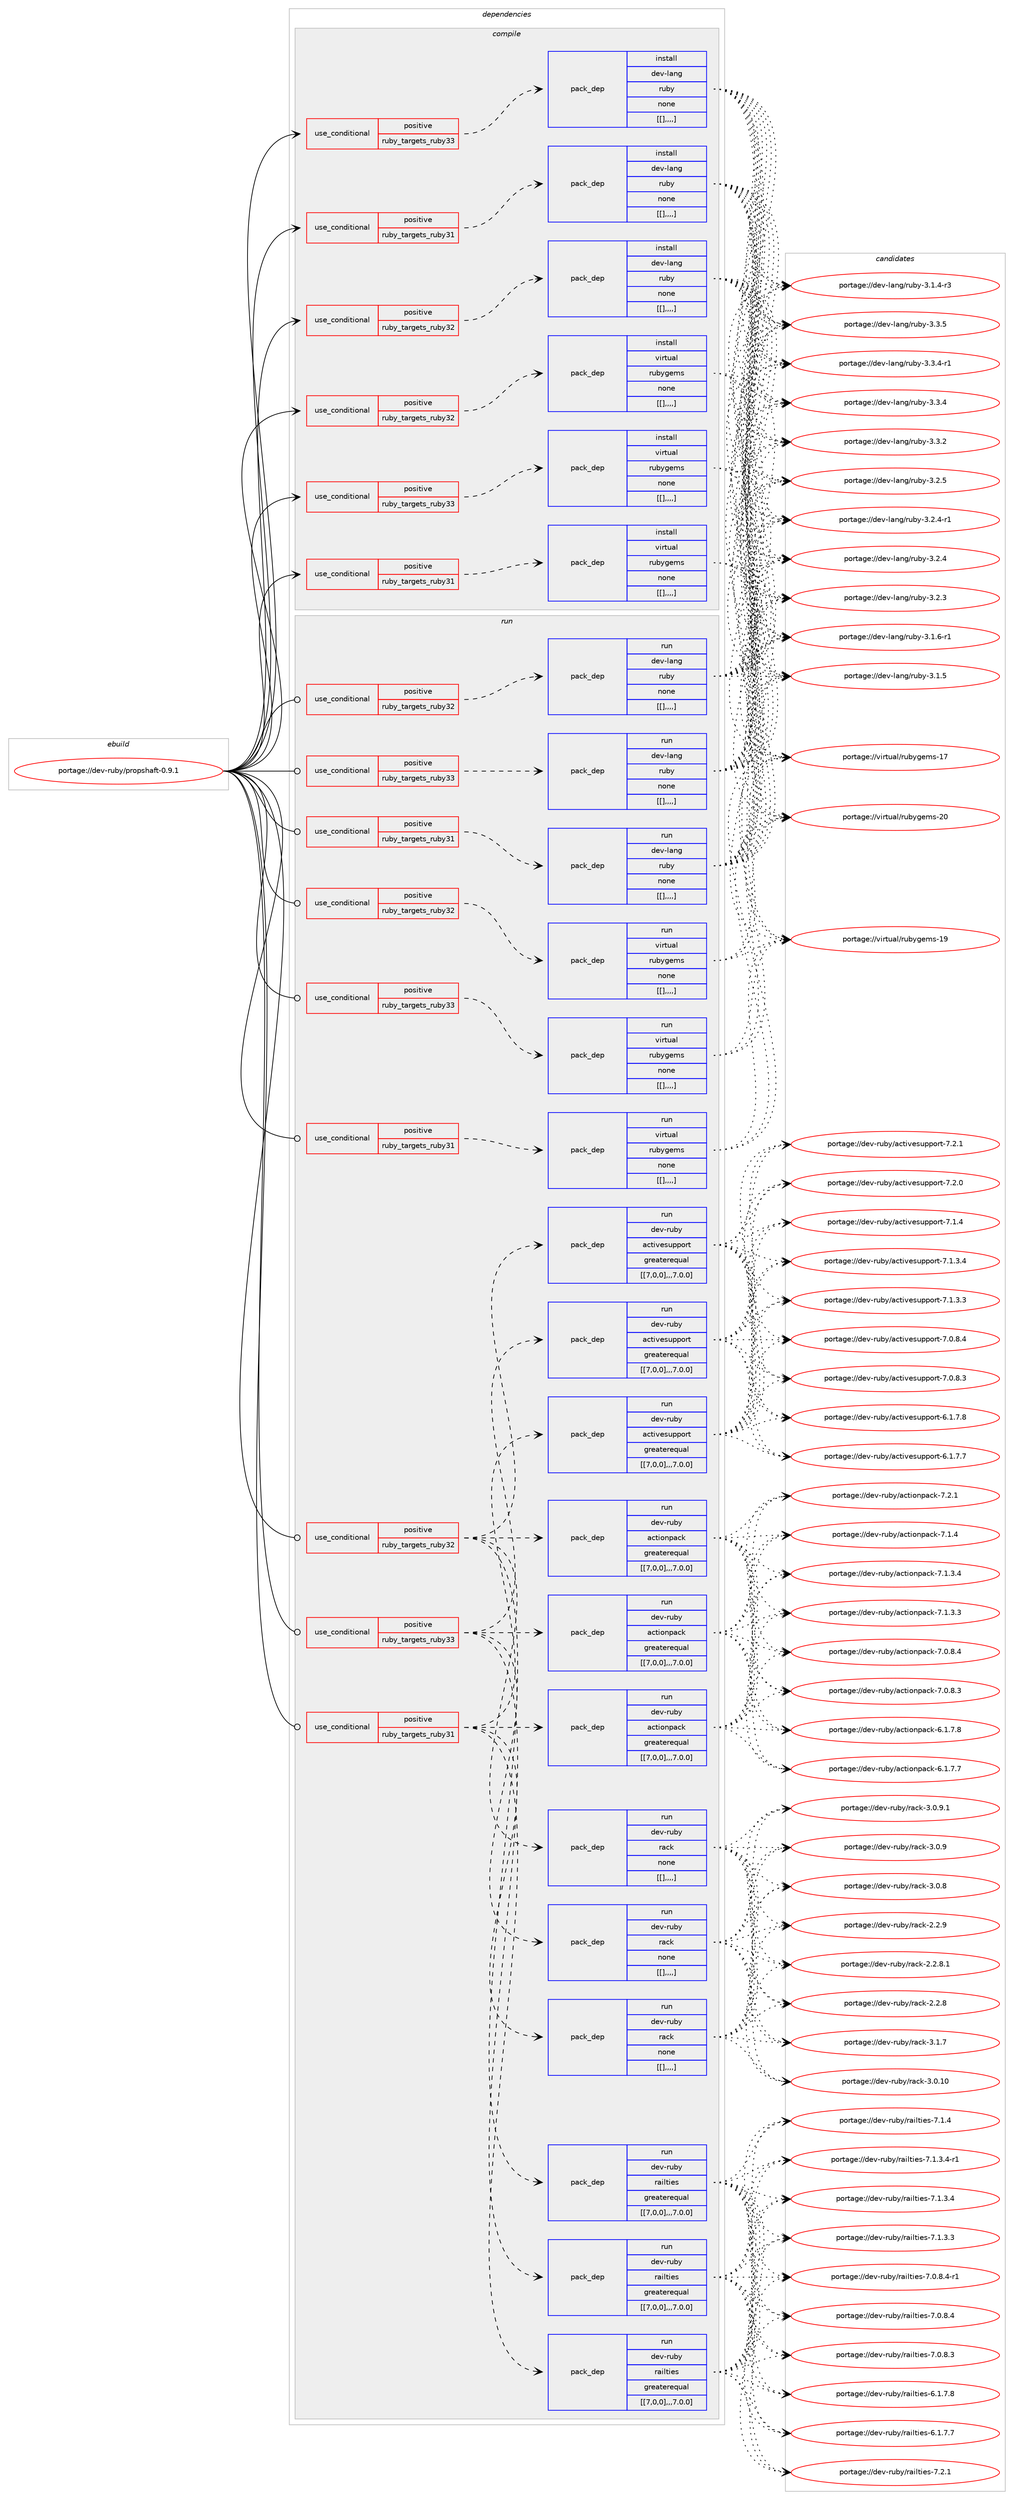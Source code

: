 digraph prolog {

# *************
# Graph options
# *************

newrank=true;
concentrate=true;
compound=true;
graph [rankdir=LR,fontname=Helvetica,fontsize=10,ranksep=1.5];#, ranksep=2.5, nodesep=0.2];
edge  [arrowhead=vee];
node  [fontname=Helvetica,fontsize=10];

# **********
# The ebuild
# **********

subgraph cluster_leftcol {
color=gray;
label=<<i>ebuild</i>>;
id [label="portage://dev-ruby/propshaft-0.9.1", color=red, width=4, href="../dev-ruby/propshaft-0.9.1.svg"];
}

# ****************
# The dependencies
# ****************

subgraph cluster_midcol {
color=gray;
label=<<i>dependencies</i>>;
subgraph cluster_compile {
fillcolor="#eeeeee";
style=filled;
label=<<i>compile</i>>;
subgraph cond54261 {
dependency197812 [label=<<TABLE BORDER="0" CELLBORDER="1" CELLSPACING="0" CELLPADDING="4"><TR><TD ROWSPAN="3" CELLPADDING="10">use_conditional</TD></TR><TR><TD>positive</TD></TR><TR><TD>ruby_targets_ruby31</TD></TR></TABLE>>, shape=none, color=red];
subgraph pack142206 {
dependency197813 [label=<<TABLE BORDER="0" CELLBORDER="1" CELLSPACING="0" CELLPADDING="4" WIDTH="220"><TR><TD ROWSPAN="6" CELLPADDING="30">pack_dep</TD></TR><TR><TD WIDTH="110">install</TD></TR><TR><TD>dev-lang</TD></TR><TR><TD>ruby</TD></TR><TR><TD>none</TD></TR><TR><TD>[[],,,,]</TD></TR></TABLE>>, shape=none, color=blue];
}
dependency197812:e -> dependency197813:w [weight=20,style="dashed",arrowhead="vee"];
}
id:e -> dependency197812:w [weight=20,style="solid",arrowhead="vee"];
subgraph cond54262 {
dependency197814 [label=<<TABLE BORDER="0" CELLBORDER="1" CELLSPACING="0" CELLPADDING="4"><TR><TD ROWSPAN="3" CELLPADDING="10">use_conditional</TD></TR><TR><TD>positive</TD></TR><TR><TD>ruby_targets_ruby31</TD></TR></TABLE>>, shape=none, color=red];
subgraph pack142207 {
dependency197815 [label=<<TABLE BORDER="0" CELLBORDER="1" CELLSPACING="0" CELLPADDING="4" WIDTH="220"><TR><TD ROWSPAN="6" CELLPADDING="30">pack_dep</TD></TR><TR><TD WIDTH="110">install</TD></TR><TR><TD>virtual</TD></TR><TR><TD>rubygems</TD></TR><TR><TD>none</TD></TR><TR><TD>[[],,,,]</TD></TR></TABLE>>, shape=none, color=blue];
}
dependency197814:e -> dependency197815:w [weight=20,style="dashed",arrowhead="vee"];
}
id:e -> dependency197814:w [weight=20,style="solid",arrowhead="vee"];
subgraph cond54263 {
dependency197816 [label=<<TABLE BORDER="0" CELLBORDER="1" CELLSPACING="0" CELLPADDING="4"><TR><TD ROWSPAN="3" CELLPADDING="10">use_conditional</TD></TR><TR><TD>positive</TD></TR><TR><TD>ruby_targets_ruby32</TD></TR></TABLE>>, shape=none, color=red];
subgraph pack142208 {
dependency197817 [label=<<TABLE BORDER="0" CELLBORDER="1" CELLSPACING="0" CELLPADDING="4" WIDTH="220"><TR><TD ROWSPAN="6" CELLPADDING="30">pack_dep</TD></TR><TR><TD WIDTH="110">install</TD></TR><TR><TD>dev-lang</TD></TR><TR><TD>ruby</TD></TR><TR><TD>none</TD></TR><TR><TD>[[],,,,]</TD></TR></TABLE>>, shape=none, color=blue];
}
dependency197816:e -> dependency197817:w [weight=20,style="dashed",arrowhead="vee"];
}
id:e -> dependency197816:w [weight=20,style="solid",arrowhead="vee"];
subgraph cond54264 {
dependency197818 [label=<<TABLE BORDER="0" CELLBORDER="1" CELLSPACING="0" CELLPADDING="4"><TR><TD ROWSPAN="3" CELLPADDING="10">use_conditional</TD></TR><TR><TD>positive</TD></TR><TR><TD>ruby_targets_ruby32</TD></TR></TABLE>>, shape=none, color=red];
subgraph pack142209 {
dependency197819 [label=<<TABLE BORDER="0" CELLBORDER="1" CELLSPACING="0" CELLPADDING="4" WIDTH="220"><TR><TD ROWSPAN="6" CELLPADDING="30">pack_dep</TD></TR><TR><TD WIDTH="110">install</TD></TR><TR><TD>virtual</TD></TR><TR><TD>rubygems</TD></TR><TR><TD>none</TD></TR><TR><TD>[[],,,,]</TD></TR></TABLE>>, shape=none, color=blue];
}
dependency197818:e -> dependency197819:w [weight=20,style="dashed",arrowhead="vee"];
}
id:e -> dependency197818:w [weight=20,style="solid",arrowhead="vee"];
subgraph cond54265 {
dependency197820 [label=<<TABLE BORDER="0" CELLBORDER="1" CELLSPACING="0" CELLPADDING="4"><TR><TD ROWSPAN="3" CELLPADDING="10">use_conditional</TD></TR><TR><TD>positive</TD></TR><TR><TD>ruby_targets_ruby33</TD></TR></TABLE>>, shape=none, color=red];
subgraph pack142210 {
dependency197821 [label=<<TABLE BORDER="0" CELLBORDER="1" CELLSPACING="0" CELLPADDING="4" WIDTH="220"><TR><TD ROWSPAN="6" CELLPADDING="30">pack_dep</TD></TR><TR><TD WIDTH="110">install</TD></TR><TR><TD>dev-lang</TD></TR><TR><TD>ruby</TD></TR><TR><TD>none</TD></TR><TR><TD>[[],,,,]</TD></TR></TABLE>>, shape=none, color=blue];
}
dependency197820:e -> dependency197821:w [weight=20,style="dashed",arrowhead="vee"];
}
id:e -> dependency197820:w [weight=20,style="solid",arrowhead="vee"];
subgraph cond54266 {
dependency197822 [label=<<TABLE BORDER="0" CELLBORDER="1" CELLSPACING="0" CELLPADDING="4"><TR><TD ROWSPAN="3" CELLPADDING="10">use_conditional</TD></TR><TR><TD>positive</TD></TR><TR><TD>ruby_targets_ruby33</TD></TR></TABLE>>, shape=none, color=red];
subgraph pack142211 {
dependency197823 [label=<<TABLE BORDER="0" CELLBORDER="1" CELLSPACING="0" CELLPADDING="4" WIDTH="220"><TR><TD ROWSPAN="6" CELLPADDING="30">pack_dep</TD></TR><TR><TD WIDTH="110">install</TD></TR><TR><TD>virtual</TD></TR><TR><TD>rubygems</TD></TR><TR><TD>none</TD></TR><TR><TD>[[],,,,]</TD></TR></TABLE>>, shape=none, color=blue];
}
dependency197822:e -> dependency197823:w [weight=20,style="dashed",arrowhead="vee"];
}
id:e -> dependency197822:w [weight=20,style="solid",arrowhead="vee"];
}
subgraph cluster_compileandrun {
fillcolor="#eeeeee";
style=filled;
label=<<i>compile and run</i>>;
}
subgraph cluster_run {
fillcolor="#eeeeee";
style=filled;
label=<<i>run</i>>;
subgraph cond54267 {
dependency197824 [label=<<TABLE BORDER="0" CELLBORDER="1" CELLSPACING="0" CELLPADDING="4"><TR><TD ROWSPAN="3" CELLPADDING="10">use_conditional</TD></TR><TR><TD>positive</TD></TR><TR><TD>ruby_targets_ruby31</TD></TR></TABLE>>, shape=none, color=red];
subgraph pack142212 {
dependency197825 [label=<<TABLE BORDER="0" CELLBORDER="1" CELLSPACING="0" CELLPADDING="4" WIDTH="220"><TR><TD ROWSPAN="6" CELLPADDING="30">pack_dep</TD></TR><TR><TD WIDTH="110">run</TD></TR><TR><TD>dev-lang</TD></TR><TR><TD>ruby</TD></TR><TR><TD>none</TD></TR><TR><TD>[[],,,,]</TD></TR></TABLE>>, shape=none, color=blue];
}
dependency197824:e -> dependency197825:w [weight=20,style="dashed",arrowhead="vee"];
}
id:e -> dependency197824:w [weight=20,style="solid",arrowhead="odot"];
subgraph cond54268 {
dependency197826 [label=<<TABLE BORDER="0" CELLBORDER="1" CELLSPACING="0" CELLPADDING="4"><TR><TD ROWSPAN="3" CELLPADDING="10">use_conditional</TD></TR><TR><TD>positive</TD></TR><TR><TD>ruby_targets_ruby31</TD></TR></TABLE>>, shape=none, color=red];
subgraph pack142213 {
dependency197827 [label=<<TABLE BORDER="0" CELLBORDER="1" CELLSPACING="0" CELLPADDING="4" WIDTH="220"><TR><TD ROWSPAN="6" CELLPADDING="30">pack_dep</TD></TR><TR><TD WIDTH="110">run</TD></TR><TR><TD>dev-ruby</TD></TR><TR><TD>actionpack</TD></TR><TR><TD>greaterequal</TD></TR><TR><TD>[[7,0,0],,,7.0.0]</TD></TR></TABLE>>, shape=none, color=blue];
}
dependency197826:e -> dependency197827:w [weight=20,style="dashed",arrowhead="vee"];
subgraph pack142214 {
dependency197828 [label=<<TABLE BORDER="0" CELLBORDER="1" CELLSPACING="0" CELLPADDING="4" WIDTH="220"><TR><TD ROWSPAN="6" CELLPADDING="30">pack_dep</TD></TR><TR><TD WIDTH="110">run</TD></TR><TR><TD>dev-ruby</TD></TR><TR><TD>activesupport</TD></TR><TR><TD>greaterequal</TD></TR><TR><TD>[[7,0,0],,,7.0.0]</TD></TR></TABLE>>, shape=none, color=blue];
}
dependency197826:e -> dependency197828:w [weight=20,style="dashed",arrowhead="vee"];
subgraph pack142215 {
dependency197829 [label=<<TABLE BORDER="0" CELLBORDER="1" CELLSPACING="0" CELLPADDING="4" WIDTH="220"><TR><TD ROWSPAN="6" CELLPADDING="30">pack_dep</TD></TR><TR><TD WIDTH="110">run</TD></TR><TR><TD>dev-ruby</TD></TR><TR><TD>rack</TD></TR><TR><TD>none</TD></TR><TR><TD>[[],,,,]</TD></TR></TABLE>>, shape=none, color=blue];
}
dependency197826:e -> dependency197829:w [weight=20,style="dashed",arrowhead="vee"];
subgraph pack142216 {
dependency197830 [label=<<TABLE BORDER="0" CELLBORDER="1" CELLSPACING="0" CELLPADDING="4" WIDTH="220"><TR><TD ROWSPAN="6" CELLPADDING="30">pack_dep</TD></TR><TR><TD WIDTH="110">run</TD></TR><TR><TD>dev-ruby</TD></TR><TR><TD>railties</TD></TR><TR><TD>greaterequal</TD></TR><TR><TD>[[7,0,0],,,7.0.0]</TD></TR></TABLE>>, shape=none, color=blue];
}
dependency197826:e -> dependency197830:w [weight=20,style="dashed",arrowhead="vee"];
}
id:e -> dependency197826:w [weight=20,style="solid",arrowhead="odot"];
subgraph cond54269 {
dependency197831 [label=<<TABLE BORDER="0" CELLBORDER="1" CELLSPACING="0" CELLPADDING="4"><TR><TD ROWSPAN="3" CELLPADDING="10">use_conditional</TD></TR><TR><TD>positive</TD></TR><TR><TD>ruby_targets_ruby31</TD></TR></TABLE>>, shape=none, color=red];
subgraph pack142217 {
dependency197832 [label=<<TABLE BORDER="0" CELLBORDER="1" CELLSPACING="0" CELLPADDING="4" WIDTH="220"><TR><TD ROWSPAN="6" CELLPADDING="30">pack_dep</TD></TR><TR><TD WIDTH="110">run</TD></TR><TR><TD>virtual</TD></TR><TR><TD>rubygems</TD></TR><TR><TD>none</TD></TR><TR><TD>[[],,,,]</TD></TR></TABLE>>, shape=none, color=blue];
}
dependency197831:e -> dependency197832:w [weight=20,style="dashed",arrowhead="vee"];
}
id:e -> dependency197831:w [weight=20,style="solid",arrowhead="odot"];
subgraph cond54270 {
dependency197833 [label=<<TABLE BORDER="0" CELLBORDER="1" CELLSPACING="0" CELLPADDING="4"><TR><TD ROWSPAN="3" CELLPADDING="10">use_conditional</TD></TR><TR><TD>positive</TD></TR><TR><TD>ruby_targets_ruby32</TD></TR></TABLE>>, shape=none, color=red];
subgraph pack142218 {
dependency197834 [label=<<TABLE BORDER="0" CELLBORDER="1" CELLSPACING="0" CELLPADDING="4" WIDTH="220"><TR><TD ROWSPAN="6" CELLPADDING="30">pack_dep</TD></TR><TR><TD WIDTH="110">run</TD></TR><TR><TD>dev-lang</TD></TR><TR><TD>ruby</TD></TR><TR><TD>none</TD></TR><TR><TD>[[],,,,]</TD></TR></TABLE>>, shape=none, color=blue];
}
dependency197833:e -> dependency197834:w [weight=20,style="dashed",arrowhead="vee"];
}
id:e -> dependency197833:w [weight=20,style="solid",arrowhead="odot"];
subgraph cond54271 {
dependency197835 [label=<<TABLE BORDER="0" CELLBORDER="1" CELLSPACING="0" CELLPADDING="4"><TR><TD ROWSPAN="3" CELLPADDING="10">use_conditional</TD></TR><TR><TD>positive</TD></TR><TR><TD>ruby_targets_ruby32</TD></TR></TABLE>>, shape=none, color=red];
subgraph pack142219 {
dependency197836 [label=<<TABLE BORDER="0" CELLBORDER="1" CELLSPACING="0" CELLPADDING="4" WIDTH="220"><TR><TD ROWSPAN="6" CELLPADDING="30">pack_dep</TD></TR><TR><TD WIDTH="110">run</TD></TR><TR><TD>dev-ruby</TD></TR><TR><TD>actionpack</TD></TR><TR><TD>greaterequal</TD></TR><TR><TD>[[7,0,0],,,7.0.0]</TD></TR></TABLE>>, shape=none, color=blue];
}
dependency197835:e -> dependency197836:w [weight=20,style="dashed",arrowhead="vee"];
subgraph pack142220 {
dependency197837 [label=<<TABLE BORDER="0" CELLBORDER="1" CELLSPACING="0" CELLPADDING="4" WIDTH="220"><TR><TD ROWSPAN="6" CELLPADDING="30">pack_dep</TD></TR><TR><TD WIDTH="110">run</TD></TR><TR><TD>dev-ruby</TD></TR><TR><TD>activesupport</TD></TR><TR><TD>greaterequal</TD></TR><TR><TD>[[7,0,0],,,7.0.0]</TD></TR></TABLE>>, shape=none, color=blue];
}
dependency197835:e -> dependency197837:w [weight=20,style="dashed",arrowhead="vee"];
subgraph pack142221 {
dependency197838 [label=<<TABLE BORDER="0" CELLBORDER="1" CELLSPACING="0" CELLPADDING="4" WIDTH="220"><TR><TD ROWSPAN="6" CELLPADDING="30">pack_dep</TD></TR><TR><TD WIDTH="110">run</TD></TR><TR><TD>dev-ruby</TD></TR><TR><TD>rack</TD></TR><TR><TD>none</TD></TR><TR><TD>[[],,,,]</TD></TR></TABLE>>, shape=none, color=blue];
}
dependency197835:e -> dependency197838:w [weight=20,style="dashed",arrowhead="vee"];
subgraph pack142222 {
dependency197839 [label=<<TABLE BORDER="0" CELLBORDER="1" CELLSPACING="0" CELLPADDING="4" WIDTH="220"><TR><TD ROWSPAN="6" CELLPADDING="30">pack_dep</TD></TR><TR><TD WIDTH="110">run</TD></TR><TR><TD>dev-ruby</TD></TR><TR><TD>railties</TD></TR><TR><TD>greaterequal</TD></TR><TR><TD>[[7,0,0],,,7.0.0]</TD></TR></TABLE>>, shape=none, color=blue];
}
dependency197835:e -> dependency197839:w [weight=20,style="dashed",arrowhead="vee"];
}
id:e -> dependency197835:w [weight=20,style="solid",arrowhead="odot"];
subgraph cond54272 {
dependency197840 [label=<<TABLE BORDER="0" CELLBORDER="1" CELLSPACING="0" CELLPADDING="4"><TR><TD ROWSPAN="3" CELLPADDING="10">use_conditional</TD></TR><TR><TD>positive</TD></TR><TR><TD>ruby_targets_ruby32</TD></TR></TABLE>>, shape=none, color=red];
subgraph pack142223 {
dependency197841 [label=<<TABLE BORDER="0" CELLBORDER="1" CELLSPACING="0" CELLPADDING="4" WIDTH="220"><TR><TD ROWSPAN="6" CELLPADDING="30">pack_dep</TD></TR><TR><TD WIDTH="110">run</TD></TR><TR><TD>virtual</TD></TR><TR><TD>rubygems</TD></TR><TR><TD>none</TD></TR><TR><TD>[[],,,,]</TD></TR></TABLE>>, shape=none, color=blue];
}
dependency197840:e -> dependency197841:w [weight=20,style="dashed",arrowhead="vee"];
}
id:e -> dependency197840:w [weight=20,style="solid",arrowhead="odot"];
subgraph cond54273 {
dependency197842 [label=<<TABLE BORDER="0" CELLBORDER="1" CELLSPACING="0" CELLPADDING="4"><TR><TD ROWSPAN="3" CELLPADDING="10">use_conditional</TD></TR><TR><TD>positive</TD></TR><TR><TD>ruby_targets_ruby33</TD></TR></TABLE>>, shape=none, color=red];
subgraph pack142224 {
dependency197843 [label=<<TABLE BORDER="0" CELLBORDER="1" CELLSPACING="0" CELLPADDING="4" WIDTH="220"><TR><TD ROWSPAN="6" CELLPADDING="30">pack_dep</TD></TR><TR><TD WIDTH="110">run</TD></TR><TR><TD>dev-lang</TD></TR><TR><TD>ruby</TD></TR><TR><TD>none</TD></TR><TR><TD>[[],,,,]</TD></TR></TABLE>>, shape=none, color=blue];
}
dependency197842:e -> dependency197843:w [weight=20,style="dashed",arrowhead="vee"];
}
id:e -> dependency197842:w [weight=20,style="solid",arrowhead="odot"];
subgraph cond54274 {
dependency197844 [label=<<TABLE BORDER="0" CELLBORDER="1" CELLSPACING="0" CELLPADDING="4"><TR><TD ROWSPAN="3" CELLPADDING="10">use_conditional</TD></TR><TR><TD>positive</TD></TR><TR><TD>ruby_targets_ruby33</TD></TR></TABLE>>, shape=none, color=red];
subgraph pack142225 {
dependency197845 [label=<<TABLE BORDER="0" CELLBORDER="1" CELLSPACING="0" CELLPADDING="4" WIDTH="220"><TR><TD ROWSPAN="6" CELLPADDING="30">pack_dep</TD></TR><TR><TD WIDTH="110">run</TD></TR><TR><TD>dev-ruby</TD></TR><TR><TD>actionpack</TD></TR><TR><TD>greaterequal</TD></TR><TR><TD>[[7,0,0],,,7.0.0]</TD></TR></TABLE>>, shape=none, color=blue];
}
dependency197844:e -> dependency197845:w [weight=20,style="dashed",arrowhead="vee"];
subgraph pack142226 {
dependency197846 [label=<<TABLE BORDER="0" CELLBORDER="1" CELLSPACING="0" CELLPADDING="4" WIDTH="220"><TR><TD ROWSPAN="6" CELLPADDING="30">pack_dep</TD></TR><TR><TD WIDTH="110">run</TD></TR><TR><TD>dev-ruby</TD></TR><TR><TD>activesupport</TD></TR><TR><TD>greaterequal</TD></TR><TR><TD>[[7,0,0],,,7.0.0]</TD></TR></TABLE>>, shape=none, color=blue];
}
dependency197844:e -> dependency197846:w [weight=20,style="dashed",arrowhead="vee"];
subgraph pack142227 {
dependency197847 [label=<<TABLE BORDER="0" CELLBORDER="1" CELLSPACING="0" CELLPADDING="4" WIDTH="220"><TR><TD ROWSPAN="6" CELLPADDING="30">pack_dep</TD></TR><TR><TD WIDTH="110">run</TD></TR><TR><TD>dev-ruby</TD></TR><TR><TD>rack</TD></TR><TR><TD>none</TD></TR><TR><TD>[[],,,,]</TD></TR></TABLE>>, shape=none, color=blue];
}
dependency197844:e -> dependency197847:w [weight=20,style="dashed",arrowhead="vee"];
subgraph pack142228 {
dependency197848 [label=<<TABLE BORDER="0" CELLBORDER="1" CELLSPACING="0" CELLPADDING="4" WIDTH="220"><TR><TD ROWSPAN="6" CELLPADDING="30">pack_dep</TD></TR><TR><TD WIDTH="110">run</TD></TR><TR><TD>dev-ruby</TD></TR><TR><TD>railties</TD></TR><TR><TD>greaterequal</TD></TR><TR><TD>[[7,0,0],,,7.0.0]</TD></TR></TABLE>>, shape=none, color=blue];
}
dependency197844:e -> dependency197848:w [weight=20,style="dashed",arrowhead="vee"];
}
id:e -> dependency197844:w [weight=20,style="solid",arrowhead="odot"];
subgraph cond54275 {
dependency197849 [label=<<TABLE BORDER="0" CELLBORDER="1" CELLSPACING="0" CELLPADDING="4"><TR><TD ROWSPAN="3" CELLPADDING="10">use_conditional</TD></TR><TR><TD>positive</TD></TR><TR><TD>ruby_targets_ruby33</TD></TR></TABLE>>, shape=none, color=red];
subgraph pack142229 {
dependency197850 [label=<<TABLE BORDER="0" CELLBORDER="1" CELLSPACING="0" CELLPADDING="4" WIDTH="220"><TR><TD ROWSPAN="6" CELLPADDING="30">pack_dep</TD></TR><TR><TD WIDTH="110">run</TD></TR><TR><TD>virtual</TD></TR><TR><TD>rubygems</TD></TR><TR><TD>none</TD></TR><TR><TD>[[],,,,]</TD></TR></TABLE>>, shape=none, color=blue];
}
dependency197849:e -> dependency197850:w [weight=20,style="dashed",arrowhead="vee"];
}
id:e -> dependency197849:w [weight=20,style="solid",arrowhead="odot"];
}
}

# **************
# The candidates
# **************

subgraph cluster_choices {
rank=same;
color=gray;
label=<<i>candidates</i>>;

subgraph choice142206 {
color=black;
nodesep=1;
choice10010111845108971101034711411798121455146514653 [label="portage://dev-lang/ruby-3.3.5", color=red, width=4,href="../dev-lang/ruby-3.3.5.svg"];
choice100101118451089711010347114117981214551465146524511449 [label="portage://dev-lang/ruby-3.3.4-r1", color=red, width=4,href="../dev-lang/ruby-3.3.4-r1.svg"];
choice10010111845108971101034711411798121455146514652 [label="portage://dev-lang/ruby-3.3.4", color=red, width=4,href="../dev-lang/ruby-3.3.4.svg"];
choice10010111845108971101034711411798121455146514650 [label="portage://dev-lang/ruby-3.3.2", color=red, width=4,href="../dev-lang/ruby-3.3.2.svg"];
choice10010111845108971101034711411798121455146504653 [label="portage://dev-lang/ruby-3.2.5", color=red, width=4,href="../dev-lang/ruby-3.2.5.svg"];
choice100101118451089711010347114117981214551465046524511449 [label="portage://dev-lang/ruby-3.2.4-r1", color=red, width=4,href="../dev-lang/ruby-3.2.4-r1.svg"];
choice10010111845108971101034711411798121455146504652 [label="portage://dev-lang/ruby-3.2.4", color=red, width=4,href="../dev-lang/ruby-3.2.4.svg"];
choice10010111845108971101034711411798121455146504651 [label="portage://dev-lang/ruby-3.2.3", color=red, width=4,href="../dev-lang/ruby-3.2.3.svg"];
choice100101118451089711010347114117981214551464946544511449 [label="portage://dev-lang/ruby-3.1.6-r1", color=red, width=4,href="../dev-lang/ruby-3.1.6-r1.svg"];
choice10010111845108971101034711411798121455146494653 [label="portage://dev-lang/ruby-3.1.5", color=red, width=4,href="../dev-lang/ruby-3.1.5.svg"];
choice100101118451089711010347114117981214551464946524511451 [label="portage://dev-lang/ruby-3.1.4-r3", color=red, width=4,href="../dev-lang/ruby-3.1.4-r3.svg"];
dependency197813:e -> choice10010111845108971101034711411798121455146514653:w [style=dotted,weight="100"];
dependency197813:e -> choice100101118451089711010347114117981214551465146524511449:w [style=dotted,weight="100"];
dependency197813:e -> choice10010111845108971101034711411798121455146514652:w [style=dotted,weight="100"];
dependency197813:e -> choice10010111845108971101034711411798121455146514650:w [style=dotted,weight="100"];
dependency197813:e -> choice10010111845108971101034711411798121455146504653:w [style=dotted,weight="100"];
dependency197813:e -> choice100101118451089711010347114117981214551465046524511449:w [style=dotted,weight="100"];
dependency197813:e -> choice10010111845108971101034711411798121455146504652:w [style=dotted,weight="100"];
dependency197813:e -> choice10010111845108971101034711411798121455146504651:w [style=dotted,weight="100"];
dependency197813:e -> choice100101118451089711010347114117981214551464946544511449:w [style=dotted,weight="100"];
dependency197813:e -> choice10010111845108971101034711411798121455146494653:w [style=dotted,weight="100"];
dependency197813:e -> choice100101118451089711010347114117981214551464946524511451:w [style=dotted,weight="100"];
}
subgraph choice142207 {
color=black;
nodesep=1;
choice118105114116117971084711411798121103101109115455048 [label="portage://virtual/rubygems-20", color=red, width=4,href="../virtual/rubygems-20.svg"];
choice118105114116117971084711411798121103101109115454957 [label="portage://virtual/rubygems-19", color=red, width=4,href="../virtual/rubygems-19.svg"];
choice118105114116117971084711411798121103101109115454955 [label="portage://virtual/rubygems-17", color=red, width=4,href="../virtual/rubygems-17.svg"];
dependency197815:e -> choice118105114116117971084711411798121103101109115455048:w [style=dotted,weight="100"];
dependency197815:e -> choice118105114116117971084711411798121103101109115454957:w [style=dotted,weight="100"];
dependency197815:e -> choice118105114116117971084711411798121103101109115454955:w [style=dotted,weight="100"];
}
subgraph choice142208 {
color=black;
nodesep=1;
choice10010111845108971101034711411798121455146514653 [label="portage://dev-lang/ruby-3.3.5", color=red, width=4,href="../dev-lang/ruby-3.3.5.svg"];
choice100101118451089711010347114117981214551465146524511449 [label="portage://dev-lang/ruby-3.3.4-r1", color=red, width=4,href="../dev-lang/ruby-3.3.4-r1.svg"];
choice10010111845108971101034711411798121455146514652 [label="portage://dev-lang/ruby-3.3.4", color=red, width=4,href="../dev-lang/ruby-3.3.4.svg"];
choice10010111845108971101034711411798121455146514650 [label="portage://dev-lang/ruby-3.3.2", color=red, width=4,href="../dev-lang/ruby-3.3.2.svg"];
choice10010111845108971101034711411798121455146504653 [label="portage://dev-lang/ruby-3.2.5", color=red, width=4,href="../dev-lang/ruby-3.2.5.svg"];
choice100101118451089711010347114117981214551465046524511449 [label="portage://dev-lang/ruby-3.2.4-r1", color=red, width=4,href="../dev-lang/ruby-3.2.4-r1.svg"];
choice10010111845108971101034711411798121455146504652 [label="portage://dev-lang/ruby-3.2.4", color=red, width=4,href="../dev-lang/ruby-3.2.4.svg"];
choice10010111845108971101034711411798121455146504651 [label="portage://dev-lang/ruby-3.2.3", color=red, width=4,href="../dev-lang/ruby-3.2.3.svg"];
choice100101118451089711010347114117981214551464946544511449 [label="portage://dev-lang/ruby-3.1.6-r1", color=red, width=4,href="../dev-lang/ruby-3.1.6-r1.svg"];
choice10010111845108971101034711411798121455146494653 [label="portage://dev-lang/ruby-3.1.5", color=red, width=4,href="../dev-lang/ruby-3.1.5.svg"];
choice100101118451089711010347114117981214551464946524511451 [label="portage://dev-lang/ruby-3.1.4-r3", color=red, width=4,href="../dev-lang/ruby-3.1.4-r3.svg"];
dependency197817:e -> choice10010111845108971101034711411798121455146514653:w [style=dotted,weight="100"];
dependency197817:e -> choice100101118451089711010347114117981214551465146524511449:w [style=dotted,weight="100"];
dependency197817:e -> choice10010111845108971101034711411798121455146514652:w [style=dotted,weight="100"];
dependency197817:e -> choice10010111845108971101034711411798121455146514650:w [style=dotted,weight="100"];
dependency197817:e -> choice10010111845108971101034711411798121455146504653:w [style=dotted,weight="100"];
dependency197817:e -> choice100101118451089711010347114117981214551465046524511449:w [style=dotted,weight="100"];
dependency197817:e -> choice10010111845108971101034711411798121455146504652:w [style=dotted,weight="100"];
dependency197817:e -> choice10010111845108971101034711411798121455146504651:w [style=dotted,weight="100"];
dependency197817:e -> choice100101118451089711010347114117981214551464946544511449:w [style=dotted,weight="100"];
dependency197817:e -> choice10010111845108971101034711411798121455146494653:w [style=dotted,weight="100"];
dependency197817:e -> choice100101118451089711010347114117981214551464946524511451:w [style=dotted,weight="100"];
}
subgraph choice142209 {
color=black;
nodesep=1;
choice118105114116117971084711411798121103101109115455048 [label="portage://virtual/rubygems-20", color=red, width=4,href="../virtual/rubygems-20.svg"];
choice118105114116117971084711411798121103101109115454957 [label="portage://virtual/rubygems-19", color=red, width=4,href="../virtual/rubygems-19.svg"];
choice118105114116117971084711411798121103101109115454955 [label="portage://virtual/rubygems-17", color=red, width=4,href="../virtual/rubygems-17.svg"];
dependency197819:e -> choice118105114116117971084711411798121103101109115455048:w [style=dotted,weight="100"];
dependency197819:e -> choice118105114116117971084711411798121103101109115454957:w [style=dotted,weight="100"];
dependency197819:e -> choice118105114116117971084711411798121103101109115454955:w [style=dotted,weight="100"];
}
subgraph choice142210 {
color=black;
nodesep=1;
choice10010111845108971101034711411798121455146514653 [label="portage://dev-lang/ruby-3.3.5", color=red, width=4,href="../dev-lang/ruby-3.3.5.svg"];
choice100101118451089711010347114117981214551465146524511449 [label="portage://dev-lang/ruby-3.3.4-r1", color=red, width=4,href="../dev-lang/ruby-3.3.4-r1.svg"];
choice10010111845108971101034711411798121455146514652 [label="portage://dev-lang/ruby-3.3.4", color=red, width=4,href="../dev-lang/ruby-3.3.4.svg"];
choice10010111845108971101034711411798121455146514650 [label="portage://dev-lang/ruby-3.3.2", color=red, width=4,href="../dev-lang/ruby-3.3.2.svg"];
choice10010111845108971101034711411798121455146504653 [label="portage://dev-lang/ruby-3.2.5", color=red, width=4,href="../dev-lang/ruby-3.2.5.svg"];
choice100101118451089711010347114117981214551465046524511449 [label="portage://dev-lang/ruby-3.2.4-r1", color=red, width=4,href="../dev-lang/ruby-3.2.4-r1.svg"];
choice10010111845108971101034711411798121455146504652 [label="portage://dev-lang/ruby-3.2.4", color=red, width=4,href="../dev-lang/ruby-3.2.4.svg"];
choice10010111845108971101034711411798121455146504651 [label="portage://dev-lang/ruby-3.2.3", color=red, width=4,href="../dev-lang/ruby-3.2.3.svg"];
choice100101118451089711010347114117981214551464946544511449 [label="portage://dev-lang/ruby-3.1.6-r1", color=red, width=4,href="../dev-lang/ruby-3.1.6-r1.svg"];
choice10010111845108971101034711411798121455146494653 [label="portage://dev-lang/ruby-3.1.5", color=red, width=4,href="../dev-lang/ruby-3.1.5.svg"];
choice100101118451089711010347114117981214551464946524511451 [label="portage://dev-lang/ruby-3.1.4-r3", color=red, width=4,href="../dev-lang/ruby-3.1.4-r3.svg"];
dependency197821:e -> choice10010111845108971101034711411798121455146514653:w [style=dotted,weight="100"];
dependency197821:e -> choice100101118451089711010347114117981214551465146524511449:w [style=dotted,weight="100"];
dependency197821:e -> choice10010111845108971101034711411798121455146514652:w [style=dotted,weight="100"];
dependency197821:e -> choice10010111845108971101034711411798121455146514650:w [style=dotted,weight="100"];
dependency197821:e -> choice10010111845108971101034711411798121455146504653:w [style=dotted,weight="100"];
dependency197821:e -> choice100101118451089711010347114117981214551465046524511449:w [style=dotted,weight="100"];
dependency197821:e -> choice10010111845108971101034711411798121455146504652:w [style=dotted,weight="100"];
dependency197821:e -> choice10010111845108971101034711411798121455146504651:w [style=dotted,weight="100"];
dependency197821:e -> choice100101118451089711010347114117981214551464946544511449:w [style=dotted,weight="100"];
dependency197821:e -> choice10010111845108971101034711411798121455146494653:w [style=dotted,weight="100"];
dependency197821:e -> choice100101118451089711010347114117981214551464946524511451:w [style=dotted,weight="100"];
}
subgraph choice142211 {
color=black;
nodesep=1;
choice118105114116117971084711411798121103101109115455048 [label="portage://virtual/rubygems-20", color=red, width=4,href="../virtual/rubygems-20.svg"];
choice118105114116117971084711411798121103101109115454957 [label="portage://virtual/rubygems-19", color=red, width=4,href="../virtual/rubygems-19.svg"];
choice118105114116117971084711411798121103101109115454955 [label="portage://virtual/rubygems-17", color=red, width=4,href="../virtual/rubygems-17.svg"];
dependency197823:e -> choice118105114116117971084711411798121103101109115455048:w [style=dotted,weight="100"];
dependency197823:e -> choice118105114116117971084711411798121103101109115454957:w [style=dotted,weight="100"];
dependency197823:e -> choice118105114116117971084711411798121103101109115454955:w [style=dotted,weight="100"];
}
subgraph choice142212 {
color=black;
nodesep=1;
choice10010111845108971101034711411798121455146514653 [label="portage://dev-lang/ruby-3.3.5", color=red, width=4,href="../dev-lang/ruby-3.3.5.svg"];
choice100101118451089711010347114117981214551465146524511449 [label="portage://dev-lang/ruby-3.3.4-r1", color=red, width=4,href="../dev-lang/ruby-3.3.4-r1.svg"];
choice10010111845108971101034711411798121455146514652 [label="portage://dev-lang/ruby-3.3.4", color=red, width=4,href="../dev-lang/ruby-3.3.4.svg"];
choice10010111845108971101034711411798121455146514650 [label="portage://dev-lang/ruby-3.3.2", color=red, width=4,href="../dev-lang/ruby-3.3.2.svg"];
choice10010111845108971101034711411798121455146504653 [label="portage://dev-lang/ruby-3.2.5", color=red, width=4,href="../dev-lang/ruby-3.2.5.svg"];
choice100101118451089711010347114117981214551465046524511449 [label="portage://dev-lang/ruby-3.2.4-r1", color=red, width=4,href="../dev-lang/ruby-3.2.4-r1.svg"];
choice10010111845108971101034711411798121455146504652 [label="portage://dev-lang/ruby-3.2.4", color=red, width=4,href="../dev-lang/ruby-3.2.4.svg"];
choice10010111845108971101034711411798121455146504651 [label="portage://dev-lang/ruby-3.2.3", color=red, width=4,href="../dev-lang/ruby-3.2.3.svg"];
choice100101118451089711010347114117981214551464946544511449 [label="portage://dev-lang/ruby-3.1.6-r1", color=red, width=4,href="../dev-lang/ruby-3.1.6-r1.svg"];
choice10010111845108971101034711411798121455146494653 [label="portage://dev-lang/ruby-3.1.5", color=red, width=4,href="../dev-lang/ruby-3.1.5.svg"];
choice100101118451089711010347114117981214551464946524511451 [label="portage://dev-lang/ruby-3.1.4-r3", color=red, width=4,href="../dev-lang/ruby-3.1.4-r3.svg"];
dependency197825:e -> choice10010111845108971101034711411798121455146514653:w [style=dotted,weight="100"];
dependency197825:e -> choice100101118451089711010347114117981214551465146524511449:w [style=dotted,weight="100"];
dependency197825:e -> choice10010111845108971101034711411798121455146514652:w [style=dotted,weight="100"];
dependency197825:e -> choice10010111845108971101034711411798121455146514650:w [style=dotted,weight="100"];
dependency197825:e -> choice10010111845108971101034711411798121455146504653:w [style=dotted,weight="100"];
dependency197825:e -> choice100101118451089711010347114117981214551465046524511449:w [style=dotted,weight="100"];
dependency197825:e -> choice10010111845108971101034711411798121455146504652:w [style=dotted,weight="100"];
dependency197825:e -> choice10010111845108971101034711411798121455146504651:w [style=dotted,weight="100"];
dependency197825:e -> choice100101118451089711010347114117981214551464946544511449:w [style=dotted,weight="100"];
dependency197825:e -> choice10010111845108971101034711411798121455146494653:w [style=dotted,weight="100"];
dependency197825:e -> choice100101118451089711010347114117981214551464946524511451:w [style=dotted,weight="100"];
}
subgraph choice142213 {
color=black;
nodesep=1;
choice10010111845114117981214797991161051111101129799107455546504649 [label="portage://dev-ruby/actionpack-7.2.1", color=red, width=4,href="../dev-ruby/actionpack-7.2.1.svg"];
choice10010111845114117981214797991161051111101129799107455546494652 [label="portage://dev-ruby/actionpack-7.1.4", color=red, width=4,href="../dev-ruby/actionpack-7.1.4.svg"];
choice100101118451141179812147979911610511111011297991074555464946514652 [label="portage://dev-ruby/actionpack-7.1.3.4", color=red, width=4,href="../dev-ruby/actionpack-7.1.3.4.svg"];
choice100101118451141179812147979911610511111011297991074555464946514651 [label="portage://dev-ruby/actionpack-7.1.3.3", color=red, width=4,href="../dev-ruby/actionpack-7.1.3.3.svg"];
choice100101118451141179812147979911610511111011297991074555464846564652 [label="portage://dev-ruby/actionpack-7.0.8.4", color=red, width=4,href="../dev-ruby/actionpack-7.0.8.4.svg"];
choice100101118451141179812147979911610511111011297991074555464846564651 [label="portage://dev-ruby/actionpack-7.0.8.3", color=red, width=4,href="../dev-ruby/actionpack-7.0.8.3.svg"];
choice100101118451141179812147979911610511111011297991074554464946554656 [label="portage://dev-ruby/actionpack-6.1.7.8", color=red, width=4,href="../dev-ruby/actionpack-6.1.7.8.svg"];
choice100101118451141179812147979911610511111011297991074554464946554655 [label="portage://dev-ruby/actionpack-6.1.7.7", color=red, width=4,href="../dev-ruby/actionpack-6.1.7.7.svg"];
dependency197827:e -> choice10010111845114117981214797991161051111101129799107455546504649:w [style=dotted,weight="100"];
dependency197827:e -> choice10010111845114117981214797991161051111101129799107455546494652:w [style=dotted,weight="100"];
dependency197827:e -> choice100101118451141179812147979911610511111011297991074555464946514652:w [style=dotted,weight="100"];
dependency197827:e -> choice100101118451141179812147979911610511111011297991074555464946514651:w [style=dotted,weight="100"];
dependency197827:e -> choice100101118451141179812147979911610511111011297991074555464846564652:w [style=dotted,weight="100"];
dependency197827:e -> choice100101118451141179812147979911610511111011297991074555464846564651:w [style=dotted,weight="100"];
dependency197827:e -> choice100101118451141179812147979911610511111011297991074554464946554656:w [style=dotted,weight="100"];
dependency197827:e -> choice100101118451141179812147979911610511111011297991074554464946554655:w [style=dotted,weight="100"];
}
subgraph choice142214 {
color=black;
nodesep=1;
choice1001011184511411798121479799116105118101115117112112111114116455546504649 [label="portage://dev-ruby/activesupport-7.2.1", color=red, width=4,href="../dev-ruby/activesupport-7.2.1.svg"];
choice1001011184511411798121479799116105118101115117112112111114116455546504648 [label="portage://dev-ruby/activesupport-7.2.0", color=red, width=4,href="../dev-ruby/activesupport-7.2.0.svg"];
choice1001011184511411798121479799116105118101115117112112111114116455546494652 [label="portage://dev-ruby/activesupport-7.1.4", color=red, width=4,href="../dev-ruby/activesupport-7.1.4.svg"];
choice10010111845114117981214797991161051181011151171121121111141164555464946514652 [label="portage://dev-ruby/activesupport-7.1.3.4", color=red, width=4,href="../dev-ruby/activesupport-7.1.3.4.svg"];
choice10010111845114117981214797991161051181011151171121121111141164555464946514651 [label="portage://dev-ruby/activesupport-7.1.3.3", color=red, width=4,href="../dev-ruby/activesupport-7.1.3.3.svg"];
choice10010111845114117981214797991161051181011151171121121111141164555464846564652 [label="portage://dev-ruby/activesupport-7.0.8.4", color=red, width=4,href="../dev-ruby/activesupport-7.0.8.4.svg"];
choice10010111845114117981214797991161051181011151171121121111141164555464846564651 [label="portage://dev-ruby/activesupport-7.0.8.3", color=red, width=4,href="../dev-ruby/activesupport-7.0.8.3.svg"];
choice10010111845114117981214797991161051181011151171121121111141164554464946554656 [label="portage://dev-ruby/activesupport-6.1.7.8", color=red, width=4,href="../dev-ruby/activesupport-6.1.7.8.svg"];
choice10010111845114117981214797991161051181011151171121121111141164554464946554655 [label="portage://dev-ruby/activesupport-6.1.7.7", color=red, width=4,href="../dev-ruby/activesupport-6.1.7.7.svg"];
dependency197828:e -> choice1001011184511411798121479799116105118101115117112112111114116455546504649:w [style=dotted,weight="100"];
dependency197828:e -> choice1001011184511411798121479799116105118101115117112112111114116455546504648:w [style=dotted,weight="100"];
dependency197828:e -> choice1001011184511411798121479799116105118101115117112112111114116455546494652:w [style=dotted,weight="100"];
dependency197828:e -> choice10010111845114117981214797991161051181011151171121121111141164555464946514652:w [style=dotted,weight="100"];
dependency197828:e -> choice10010111845114117981214797991161051181011151171121121111141164555464946514651:w [style=dotted,weight="100"];
dependency197828:e -> choice10010111845114117981214797991161051181011151171121121111141164555464846564652:w [style=dotted,weight="100"];
dependency197828:e -> choice10010111845114117981214797991161051181011151171121121111141164555464846564651:w [style=dotted,weight="100"];
dependency197828:e -> choice10010111845114117981214797991161051181011151171121121111141164554464946554656:w [style=dotted,weight="100"];
dependency197828:e -> choice10010111845114117981214797991161051181011151171121121111141164554464946554655:w [style=dotted,weight="100"];
}
subgraph choice142215 {
color=black;
nodesep=1;
choice1001011184511411798121471149799107455146494655 [label="portage://dev-ruby/rack-3.1.7", color=red, width=4,href="../dev-ruby/rack-3.1.7.svg"];
choice100101118451141179812147114979910745514648464948 [label="portage://dev-ruby/rack-3.0.10", color=red, width=4,href="../dev-ruby/rack-3.0.10.svg"];
choice10010111845114117981214711497991074551464846574649 [label="portage://dev-ruby/rack-3.0.9.1", color=red, width=4,href="../dev-ruby/rack-3.0.9.1.svg"];
choice1001011184511411798121471149799107455146484657 [label="portage://dev-ruby/rack-3.0.9", color=red, width=4,href="../dev-ruby/rack-3.0.9.svg"];
choice1001011184511411798121471149799107455146484656 [label="portage://dev-ruby/rack-3.0.8", color=red, width=4,href="../dev-ruby/rack-3.0.8.svg"];
choice1001011184511411798121471149799107455046504657 [label="portage://dev-ruby/rack-2.2.9", color=red, width=4,href="../dev-ruby/rack-2.2.9.svg"];
choice10010111845114117981214711497991074550465046564649 [label="portage://dev-ruby/rack-2.2.8.1", color=red, width=4,href="../dev-ruby/rack-2.2.8.1.svg"];
choice1001011184511411798121471149799107455046504656 [label="portage://dev-ruby/rack-2.2.8", color=red, width=4,href="../dev-ruby/rack-2.2.8.svg"];
dependency197829:e -> choice1001011184511411798121471149799107455146494655:w [style=dotted,weight="100"];
dependency197829:e -> choice100101118451141179812147114979910745514648464948:w [style=dotted,weight="100"];
dependency197829:e -> choice10010111845114117981214711497991074551464846574649:w [style=dotted,weight="100"];
dependency197829:e -> choice1001011184511411798121471149799107455146484657:w [style=dotted,weight="100"];
dependency197829:e -> choice1001011184511411798121471149799107455146484656:w [style=dotted,weight="100"];
dependency197829:e -> choice1001011184511411798121471149799107455046504657:w [style=dotted,weight="100"];
dependency197829:e -> choice10010111845114117981214711497991074550465046564649:w [style=dotted,weight="100"];
dependency197829:e -> choice1001011184511411798121471149799107455046504656:w [style=dotted,weight="100"];
}
subgraph choice142216 {
color=black;
nodesep=1;
choice10010111845114117981214711497105108116105101115455546504649 [label="portage://dev-ruby/railties-7.2.1", color=red, width=4,href="../dev-ruby/railties-7.2.1.svg"];
choice10010111845114117981214711497105108116105101115455546494652 [label="portage://dev-ruby/railties-7.1.4", color=red, width=4,href="../dev-ruby/railties-7.1.4.svg"];
choice1001011184511411798121471149710510811610510111545554649465146524511449 [label="portage://dev-ruby/railties-7.1.3.4-r1", color=red, width=4,href="../dev-ruby/railties-7.1.3.4-r1.svg"];
choice100101118451141179812147114971051081161051011154555464946514652 [label="portage://dev-ruby/railties-7.1.3.4", color=red, width=4,href="../dev-ruby/railties-7.1.3.4.svg"];
choice100101118451141179812147114971051081161051011154555464946514651 [label="portage://dev-ruby/railties-7.1.3.3", color=red, width=4,href="../dev-ruby/railties-7.1.3.3.svg"];
choice1001011184511411798121471149710510811610510111545554648465646524511449 [label="portage://dev-ruby/railties-7.0.8.4-r1", color=red, width=4,href="../dev-ruby/railties-7.0.8.4-r1.svg"];
choice100101118451141179812147114971051081161051011154555464846564652 [label="portage://dev-ruby/railties-7.0.8.4", color=red, width=4,href="../dev-ruby/railties-7.0.8.4.svg"];
choice100101118451141179812147114971051081161051011154555464846564651 [label="portage://dev-ruby/railties-7.0.8.3", color=red, width=4,href="../dev-ruby/railties-7.0.8.3.svg"];
choice100101118451141179812147114971051081161051011154554464946554656 [label="portage://dev-ruby/railties-6.1.7.8", color=red, width=4,href="../dev-ruby/railties-6.1.7.8.svg"];
choice100101118451141179812147114971051081161051011154554464946554655 [label="portage://dev-ruby/railties-6.1.7.7", color=red, width=4,href="../dev-ruby/railties-6.1.7.7.svg"];
dependency197830:e -> choice10010111845114117981214711497105108116105101115455546504649:w [style=dotted,weight="100"];
dependency197830:e -> choice10010111845114117981214711497105108116105101115455546494652:w [style=dotted,weight="100"];
dependency197830:e -> choice1001011184511411798121471149710510811610510111545554649465146524511449:w [style=dotted,weight="100"];
dependency197830:e -> choice100101118451141179812147114971051081161051011154555464946514652:w [style=dotted,weight="100"];
dependency197830:e -> choice100101118451141179812147114971051081161051011154555464946514651:w [style=dotted,weight="100"];
dependency197830:e -> choice1001011184511411798121471149710510811610510111545554648465646524511449:w [style=dotted,weight="100"];
dependency197830:e -> choice100101118451141179812147114971051081161051011154555464846564652:w [style=dotted,weight="100"];
dependency197830:e -> choice100101118451141179812147114971051081161051011154555464846564651:w [style=dotted,weight="100"];
dependency197830:e -> choice100101118451141179812147114971051081161051011154554464946554656:w [style=dotted,weight="100"];
dependency197830:e -> choice100101118451141179812147114971051081161051011154554464946554655:w [style=dotted,weight="100"];
}
subgraph choice142217 {
color=black;
nodesep=1;
choice118105114116117971084711411798121103101109115455048 [label="portage://virtual/rubygems-20", color=red, width=4,href="../virtual/rubygems-20.svg"];
choice118105114116117971084711411798121103101109115454957 [label="portage://virtual/rubygems-19", color=red, width=4,href="../virtual/rubygems-19.svg"];
choice118105114116117971084711411798121103101109115454955 [label="portage://virtual/rubygems-17", color=red, width=4,href="../virtual/rubygems-17.svg"];
dependency197832:e -> choice118105114116117971084711411798121103101109115455048:w [style=dotted,weight="100"];
dependency197832:e -> choice118105114116117971084711411798121103101109115454957:w [style=dotted,weight="100"];
dependency197832:e -> choice118105114116117971084711411798121103101109115454955:w [style=dotted,weight="100"];
}
subgraph choice142218 {
color=black;
nodesep=1;
choice10010111845108971101034711411798121455146514653 [label="portage://dev-lang/ruby-3.3.5", color=red, width=4,href="../dev-lang/ruby-3.3.5.svg"];
choice100101118451089711010347114117981214551465146524511449 [label="portage://dev-lang/ruby-3.3.4-r1", color=red, width=4,href="../dev-lang/ruby-3.3.4-r1.svg"];
choice10010111845108971101034711411798121455146514652 [label="portage://dev-lang/ruby-3.3.4", color=red, width=4,href="../dev-lang/ruby-3.3.4.svg"];
choice10010111845108971101034711411798121455146514650 [label="portage://dev-lang/ruby-3.3.2", color=red, width=4,href="../dev-lang/ruby-3.3.2.svg"];
choice10010111845108971101034711411798121455146504653 [label="portage://dev-lang/ruby-3.2.5", color=red, width=4,href="../dev-lang/ruby-3.2.5.svg"];
choice100101118451089711010347114117981214551465046524511449 [label="portage://dev-lang/ruby-3.2.4-r1", color=red, width=4,href="../dev-lang/ruby-3.2.4-r1.svg"];
choice10010111845108971101034711411798121455146504652 [label="portage://dev-lang/ruby-3.2.4", color=red, width=4,href="../dev-lang/ruby-3.2.4.svg"];
choice10010111845108971101034711411798121455146504651 [label="portage://dev-lang/ruby-3.2.3", color=red, width=4,href="../dev-lang/ruby-3.2.3.svg"];
choice100101118451089711010347114117981214551464946544511449 [label="portage://dev-lang/ruby-3.1.6-r1", color=red, width=4,href="../dev-lang/ruby-3.1.6-r1.svg"];
choice10010111845108971101034711411798121455146494653 [label="portage://dev-lang/ruby-3.1.5", color=red, width=4,href="../dev-lang/ruby-3.1.5.svg"];
choice100101118451089711010347114117981214551464946524511451 [label="portage://dev-lang/ruby-3.1.4-r3", color=red, width=4,href="../dev-lang/ruby-3.1.4-r3.svg"];
dependency197834:e -> choice10010111845108971101034711411798121455146514653:w [style=dotted,weight="100"];
dependency197834:e -> choice100101118451089711010347114117981214551465146524511449:w [style=dotted,weight="100"];
dependency197834:e -> choice10010111845108971101034711411798121455146514652:w [style=dotted,weight="100"];
dependency197834:e -> choice10010111845108971101034711411798121455146514650:w [style=dotted,weight="100"];
dependency197834:e -> choice10010111845108971101034711411798121455146504653:w [style=dotted,weight="100"];
dependency197834:e -> choice100101118451089711010347114117981214551465046524511449:w [style=dotted,weight="100"];
dependency197834:e -> choice10010111845108971101034711411798121455146504652:w [style=dotted,weight="100"];
dependency197834:e -> choice10010111845108971101034711411798121455146504651:w [style=dotted,weight="100"];
dependency197834:e -> choice100101118451089711010347114117981214551464946544511449:w [style=dotted,weight="100"];
dependency197834:e -> choice10010111845108971101034711411798121455146494653:w [style=dotted,weight="100"];
dependency197834:e -> choice100101118451089711010347114117981214551464946524511451:w [style=dotted,weight="100"];
}
subgraph choice142219 {
color=black;
nodesep=1;
choice10010111845114117981214797991161051111101129799107455546504649 [label="portage://dev-ruby/actionpack-7.2.1", color=red, width=4,href="../dev-ruby/actionpack-7.2.1.svg"];
choice10010111845114117981214797991161051111101129799107455546494652 [label="portage://dev-ruby/actionpack-7.1.4", color=red, width=4,href="../dev-ruby/actionpack-7.1.4.svg"];
choice100101118451141179812147979911610511111011297991074555464946514652 [label="portage://dev-ruby/actionpack-7.1.3.4", color=red, width=4,href="../dev-ruby/actionpack-7.1.3.4.svg"];
choice100101118451141179812147979911610511111011297991074555464946514651 [label="portage://dev-ruby/actionpack-7.1.3.3", color=red, width=4,href="../dev-ruby/actionpack-7.1.3.3.svg"];
choice100101118451141179812147979911610511111011297991074555464846564652 [label="portage://dev-ruby/actionpack-7.0.8.4", color=red, width=4,href="../dev-ruby/actionpack-7.0.8.4.svg"];
choice100101118451141179812147979911610511111011297991074555464846564651 [label="portage://dev-ruby/actionpack-7.0.8.3", color=red, width=4,href="../dev-ruby/actionpack-7.0.8.3.svg"];
choice100101118451141179812147979911610511111011297991074554464946554656 [label="portage://dev-ruby/actionpack-6.1.7.8", color=red, width=4,href="../dev-ruby/actionpack-6.1.7.8.svg"];
choice100101118451141179812147979911610511111011297991074554464946554655 [label="portage://dev-ruby/actionpack-6.1.7.7", color=red, width=4,href="../dev-ruby/actionpack-6.1.7.7.svg"];
dependency197836:e -> choice10010111845114117981214797991161051111101129799107455546504649:w [style=dotted,weight="100"];
dependency197836:e -> choice10010111845114117981214797991161051111101129799107455546494652:w [style=dotted,weight="100"];
dependency197836:e -> choice100101118451141179812147979911610511111011297991074555464946514652:w [style=dotted,weight="100"];
dependency197836:e -> choice100101118451141179812147979911610511111011297991074555464946514651:w [style=dotted,weight="100"];
dependency197836:e -> choice100101118451141179812147979911610511111011297991074555464846564652:w [style=dotted,weight="100"];
dependency197836:e -> choice100101118451141179812147979911610511111011297991074555464846564651:w [style=dotted,weight="100"];
dependency197836:e -> choice100101118451141179812147979911610511111011297991074554464946554656:w [style=dotted,weight="100"];
dependency197836:e -> choice100101118451141179812147979911610511111011297991074554464946554655:w [style=dotted,weight="100"];
}
subgraph choice142220 {
color=black;
nodesep=1;
choice1001011184511411798121479799116105118101115117112112111114116455546504649 [label="portage://dev-ruby/activesupport-7.2.1", color=red, width=4,href="../dev-ruby/activesupport-7.2.1.svg"];
choice1001011184511411798121479799116105118101115117112112111114116455546504648 [label="portage://dev-ruby/activesupport-7.2.0", color=red, width=4,href="../dev-ruby/activesupport-7.2.0.svg"];
choice1001011184511411798121479799116105118101115117112112111114116455546494652 [label="portage://dev-ruby/activesupport-7.1.4", color=red, width=4,href="../dev-ruby/activesupport-7.1.4.svg"];
choice10010111845114117981214797991161051181011151171121121111141164555464946514652 [label="portage://dev-ruby/activesupport-7.1.3.4", color=red, width=4,href="../dev-ruby/activesupport-7.1.3.4.svg"];
choice10010111845114117981214797991161051181011151171121121111141164555464946514651 [label="portage://dev-ruby/activesupport-7.1.3.3", color=red, width=4,href="../dev-ruby/activesupport-7.1.3.3.svg"];
choice10010111845114117981214797991161051181011151171121121111141164555464846564652 [label="portage://dev-ruby/activesupport-7.0.8.4", color=red, width=4,href="../dev-ruby/activesupport-7.0.8.4.svg"];
choice10010111845114117981214797991161051181011151171121121111141164555464846564651 [label="portage://dev-ruby/activesupport-7.0.8.3", color=red, width=4,href="../dev-ruby/activesupport-7.0.8.3.svg"];
choice10010111845114117981214797991161051181011151171121121111141164554464946554656 [label="portage://dev-ruby/activesupport-6.1.7.8", color=red, width=4,href="../dev-ruby/activesupport-6.1.7.8.svg"];
choice10010111845114117981214797991161051181011151171121121111141164554464946554655 [label="portage://dev-ruby/activesupport-6.1.7.7", color=red, width=4,href="../dev-ruby/activesupport-6.1.7.7.svg"];
dependency197837:e -> choice1001011184511411798121479799116105118101115117112112111114116455546504649:w [style=dotted,weight="100"];
dependency197837:e -> choice1001011184511411798121479799116105118101115117112112111114116455546504648:w [style=dotted,weight="100"];
dependency197837:e -> choice1001011184511411798121479799116105118101115117112112111114116455546494652:w [style=dotted,weight="100"];
dependency197837:e -> choice10010111845114117981214797991161051181011151171121121111141164555464946514652:w [style=dotted,weight="100"];
dependency197837:e -> choice10010111845114117981214797991161051181011151171121121111141164555464946514651:w [style=dotted,weight="100"];
dependency197837:e -> choice10010111845114117981214797991161051181011151171121121111141164555464846564652:w [style=dotted,weight="100"];
dependency197837:e -> choice10010111845114117981214797991161051181011151171121121111141164555464846564651:w [style=dotted,weight="100"];
dependency197837:e -> choice10010111845114117981214797991161051181011151171121121111141164554464946554656:w [style=dotted,weight="100"];
dependency197837:e -> choice10010111845114117981214797991161051181011151171121121111141164554464946554655:w [style=dotted,weight="100"];
}
subgraph choice142221 {
color=black;
nodesep=1;
choice1001011184511411798121471149799107455146494655 [label="portage://dev-ruby/rack-3.1.7", color=red, width=4,href="../dev-ruby/rack-3.1.7.svg"];
choice100101118451141179812147114979910745514648464948 [label="portage://dev-ruby/rack-3.0.10", color=red, width=4,href="../dev-ruby/rack-3.0.10.svg"];
choice10010111845114117981214711497991074551464846574649 [label="portage://dev-ruby/rack-3.0.9.1", color=red, width=4,href="../dev-ruby/rack-3.0.9.1.svg"];
choice1001011184511411798121471149799107455146484657 [label="portage://dev-ruby/rack-3.0.9", color=red, width=4,href="../dev-ruby/rack-3.0.9.svg"];
choice1001011184511411798121471149799107455146484656 [label="portage://dev-ruby/rack-3.0.8", color=red, width=4,href="../dev-ruby/rack-3.0.8.svg"];
choice1001011184511411798121471149799107455046504657 [label="portage://dev-ruby/rack-2.2.9", color=red, width=4,href="../dev-ruby/rack-2.2.9.svg"];
choice10010111845114117981214711497991074550465046564649 [label="portage://dev-ruby/rack-2.2.8.1", color=red, width=4,href="../dev-ruby/rack-2.2.8.1.svg"];
choice1001011184511411798121471149799107455046504656 [label="portage://dev-ruby/rack-2.2.8", color=red, width=4,href="../dev-ruby/rack-2.2.8.svg"];
dependency197838:e -> choice1001011184511411798121471149799107455146494655:w [style=dotted,weight="100"];
dependency197838:e -> choice100101118451141179812147114979910745514648464948:w [style=dotted,weight="100"];
dependency197838:e -> choice10010111845114117981214711497991074551464846574649:w [style=dotted,weight="100"];
dependency197838:e -> choice1001011184511411798121471149799107455146484657:w [style=dotted,weight="100"];
dependency197838:e -> choice1001011184511411798121471149799107455146484656:w [style=dotted,weight="100"];
dependency197838:e -> choice1001011184511411798121471149799107455046504657:w [style=dotted,weight="100"];
dependency197838:e -> choice10010111845114117981214711497991074550465046564649:w [style=dotted,weight="100"];
dependency197838:e -> choice1001011184511411798121471149799107455046504656:w [style=dotted,weight="100"];
}
subgraph choice142222 {
color=black;
nodesep=1;
choice10010111845114117981214711497105108116105101115455546504649 [label="portage://dev-ruby/railties-7.2.1", color=red, width=4,href="../dev-ruby/railties-7.2.1.svg"];
choice10010111845114117981214711497105108116105101115455546494652 [label="portage://dev-ruby/railties-7.1.4", color=red, width=4,href="../dev-ruby/railties-7.1.4.svg"];
choice1001011184511411798121471149710510811610510111545554649465146524511449 [label="portage://dev-ruby/railties-7.1.3.4-r1", color=red, width=4,href="../dev-ruby/railties-7.1.3.4-r1.svg"];
choice100101118451141179812147114971051081161051011154555464946514652 [label="portage://dev-ruby/railties-7.1.3.4", color=red, width=4,href="../dev-ruby/railties-7.1.3.4.svg"];
choice100101118451141179812147114971051081161051011154555464946514651 [label="portage://dev-ruby/railties-7.1.3.3", color=red, width=4,href="../dev-ruby/railties-7.1.3.3.svg"];
choice1001011184511411798121471149710510811610510111545554648465646524511449 [label="portage://dev-ruby/railties-7.0.8.4-r1", color=red, width=4,href="../dev-ruby/railties-7.0.8.4-r1.svg"];
choice100101118451141179812147114971051081161051011154555464846564652 [label="portage://dev-ruby/railties-7.0.8.4", color=red, width=4,href="../dev-ruby/railties-7.0.8.4.svg"];
choice100101118451141179812147114971051081161051011154555464846564651 [label="portage://dev-ruby/railties-7.0.8.3", color=red, width=4,href="../dev-ruby/railties-7.0.8.3.svg"];
choice100101118451141179812147114971051081161051011154554464946554656 [label="portage://dev-ruby/railties-6.1.7.8", color=red, width=4,href="../dev-ruby/railties-6.1.7.8.svg"];
choice100101118451141179812147114971051081161051011154554464946554655 [label="portage://dev-ruby/railties-6.1.7.7", color=red, width=4,href="../dev-ruby/railties-6.1.7.7.svg"];
dependency197839:e -> choice10010111845114117981214711497105108116105101115455546504649:w [style=dotted,weight="100"];
dependency197839:e -> choice10010111845114117981214711497105108116105101115455546494652:w [style=dotted,weight="100"];
dependency197839:e -> choice1001011184511411798121471149710510811610510111545554649465146524511449:w [style=dotted,weight="100"];
dependency197839:e -> choice100101118451141179812147114971051081161051011154555464946514652:w [style=dotted,weight="100"];
dependency197839:e -> choice100101118451141179812147114971051081161051011154555464946514651:w [style=dotted,weight="100"];
dependency197839:e -> choice1001011184511411798121471149710510811610510111545554648465646524511449:w [style=dotted,weight="100"];
dependency197839:e -> choice100101118451141179812147114971051081161051011154555464846564652:w [style=dotted,weight="100"];
dependency197839:e -> choice100101118451141179812147114971051081161051011154555464846564651:w [style=dotted,weight="100"];
dependency197839:e -> choice100101118451141179812147114971051081161051011154554464946554656:w [style=dotted,weight="100"];
dependency197839:e -> choice100101118451141179812147114971051081161051011154554464946554655:w [style=dotted,weight="100"];
}
subgraph choice142223 {
color=black;
nodesep=1;
choice118105114116117971084711411798121103101109115455048 [label="portage://virtual/rubygems-20", color=red, width=4,href="../virtual/rubygems-20.svg"];
choice118105114116117971084711411798121103101109115454957 [label="portage://virtual/rubygems-19", color=red, width=4,href="../virtual/rubygems-19.svg"];
choice118105114116117971084711411798121103101109115454955 [label="portage://virtual/rubygems-17", color=red, width=4,href="../virtual/rubygems-17.svg"];
dependency197841:e -> choice118105114116117971084711411798121103101109115455048:w [style=dotted,weight="100"];
dependency197841:e -> choice118105114116117971084711411798121103101109115454957:w [style=dotted,weight="100"];
dependency197841:e -> choice118105114116117971084711411798121103101109115454955:w [style=dotted,weight="100"];
}
subgraph choice142224 {
color=black;
nodesep=1;
choice10010111845108971101034711411798121455146514653 [label="portage://dev-lang/ruby-3.3.5", color=red, width=4,href="../dev-lang/ruby-3.3.5.svg"];
choice100101118451089711010347114117981214551465146524511449 [label="portage://dev-lang/ruby-3.3.4-r1", color=red, width=4,href="../dev-lang/ruby-3.3.4-r1.svg"];
choice10010111845108971101034711411798121455146514652 [label="portage://dev-lang/ruby-3.3.4", color=red, width=4,href="../dev-lang/ruby-3.3.4.svg"];
choice10010111845108971101034711411798121455146514650 [label="portage://dev-lang/ruby-3.3.2", color=red, width=4,href="../dev-lang/ruby-3.3.2.svg"];
choice10010111845108971101034711411798121455146504653 [label="portage://dev-lang/ruby-3.2.5", color=red, width=4,href="../dev-lang/ruby-3.2.5.svg"];
choice100101118451089711010347114117981214551465046524511449 [label="portage://dev-lang/ruby-3.2.4-r1", color=red, width=4,href="../dev-lang/ruby-3.2.4-r1.svg"];
choice10010111845108971101034711411798121455146504652 [label="portage://dev-lang/ruby-3.2.4", color=red, width=4,href="../dev-lang/ruby-3.2.4.svg"];
choice10010111845108971101034711411798121455146504651 [label="portage://dev-lang/ruby-3.2.3", color=red, width=4,href="../dev-lang/ruby-3.2.3.svg"];
choice100101118451089711010347114117981214551464946544511449 [label="portage://dev-lang/ruby-3.1.6-r1", color=red, width=4,href="../dev-lang/ruby-3.1.6-r1.svg"];
choice10010111845108971101034711411798121455146494653 [label="portage://dev-lang/ruby-3.1.5", color=red, width=4,href="../dev-lang/ruby-3.1.5.svg"];
choice100101118451089711010347114117981214551464946524511451 [label="portage://dev-lang/ruby-3.1.4-r3", color=red, width=4,href="../dev-lang/ruby-3.1.4-r3.svg"];
dependency197843:e -> choice10010111845108971101034711411798121455146514653:w [style=dotted,weight="100"];
dependency197843:e -> choice100101118451089711010347114117981214551465146524511449:w [style=dotted,weight="100"];
dependency197843:e -> choice10010111845108971101034711411798121455146514652:w [style=dotted,weight="100"];
dependency197843:e -> choice10010111845108971101034711411798121455146514650:w [style=dotted,weight="100"];
dependency197843:e -> choice10010111845108971101034711411798121455146504653:w [style=dotted,weight="100"];
dependency197843:e -> choice100101118451089711010347114117981214551465046524511449:w [style=dotted,weight="100"];
dependency197843:e -> choice10010111845108971101034711411798121455146504652:w [style=dotted,weight="100"];
dependency197843:e -> choice10010111845108971101034711411798121455146504651:w [style=dotted,weight="100"];
dependency197843:e -> choice100101118451089711010347114117981214551464946544511449:w [style=dotted,weight="100"];
dependency197843:e -> choice10010111845108971101034711411798121455146494653:w [style=dotted,weight="100"];
dependency197843:e -> choice100101118451089711010347114117981214551464946524511451:w [style=dotted,weight="100"];
}
subgraph choice142225 {
color=black;
nodesep=1;
choice10010111845114117981214797991161051111101129799107455546504649 [label="portage://dev-ruby/actionpack-7.2.1", color=red, width=4,href="../dev-ruby/actionpack-7.2.1.svg"];
choice10010111845114117981214797991161051111101129799107455546494652 [label="portage://dev-ruby/actionpack-7.1.4", color=red, width=4,href="../dev-ruby/actionpack-7.1.4.svg"];
choice100101118451141179812147979911610511111011297991074555464946514652 [label="portage://dev-ruby/actionpack-7.1.3.4", color=red, width=4,href="../dev-ruby/actionpack-7.1.3.4.svg"];
choice100101118451141179812147979911610511111011297991074555464946514651 [label="portage://dev-ruby/actionpack-7.1.3.3", color=red, width=4,href="../dev-ruby/actionpack-7.1.3.3.svg"];
choice100101118451141179812147979911610511111011297991074555464846564652 [label="portage://dev-ruby/actionpack-7.0.8.4", color=red, width=4,href="../dev-ruby/actionpack-7.0.8.4.svg"];
choice100101118451141179812147979911610511111011297991074555464846564651 [label="portage://dev-ruby/actionpack-7.0.8.3", color=red, width=4,href="../dev-ruby/actionpack-7.0.8.3.svg"];
choice100101118451141179812147979911610511111011297991074554464946554656 [label="portage://dev-ruby/actionpack-6.1.7.8", color=red, width=4,href="../dev-ruby/actionpack-6.1.7.8.svg"];
choice100101118451141179812147979911610511111011297991074554464946554655 [label="portage://dev-ruby/actionpack-6.1.7.7", color=red, width=4,href="../dev-ruby/actionpack-6.1.7.7.svg"];
dependency197845:e -> choice10010111845114117981214797991161051111101129799107455546504649:w [style=dotted,weight="100"];
dependency197845:e -> choice10010111845114117981214797991161051111101129799107455546494652:w [style=dotted,weight="100"];
dependency197845:e -> choice100101118451141179812147979911610511111011297991074555464946514652:w [style=dotted,weight="100"];
dependency197845:e -> choice100101118451141179812147979911610511111011297991074555464946514651:w [style=dotted,weight="100"];
dependency197845:e -> choice100101118451141179812147979911610511111011297991074555464846564652:w [style=dotted,weight="100"];
dependency197845:e -> choice100101118451141179812147979911610511111011297991074555464846564651:w [style=dotted,weight="100"];
dependency197845:e -> choice100101118451141179812147979911610511111011297991074554464946554656:w [style=dotted,weight="100"];
dependency197845:e -> choice100101118451141179812147979911610511111011297991074554464946554655:w [style=dotted,weight="100"];
}
subgraph choice142226 {
color=black;
nodesep=1;
choice1001011184511411798121479799116105118101115117112112111114116455546504649 [label="portage://dev-ruby/activesupport-7.2.1", color=red, width=4,href="../dev-ruby/activesupport-7.2.1.svg"];
choice1001011184511411798121479799116105118101115117112112111114116455546504648 [label="portage://dev-ruby/activesupport-7.2.0", color=red, width=4,href="../dev-ruby/activesupport-7.2.0.svg"];
choice1001011184511411798121479799116105118101115117112112111114116455546494652 [label="portage://dev-ruby/activesupport-7.1.4", color=red, width=4,href="../dev-ruby/activesupport-7.1.4.svg"];
choice10010111845114117981214797991161051181011151171121121111141164555464946514652 [label="portage://dev-ruby/activesupport-7.1.3.4", color=red, width=4,href="../dev-ruby/activesupport-7.1.3.4.svg"];
choice10010111845114117981214797991161051181011151171121121111141164555464946514651 [label="portage://dev-ruby/activesupport-7.1.3.3", color=red, width=4,href="../dev-ruby/activesupport-7.1.3.3.svg"];
choice10010111845114117981214797991161051181011151171121121111141164555464846564652 [label="portage://dev-ruby/activesupport-7.0.8.4", color=red, width=4,href="../dev-ruby/activesupport-7.0.8.4.svg"];
choice10010111845114117981214797991161051181011151171121121111141164555464846564651 [label="portage://dev-ruby/activesupport-7.0.8.3", color=red, width=4,href="../dev-ruby/activesupport-7.0.8.3.svg"];
choice10010111845114117981214797991161051181011151171121121111141164554464946554656 [label="portage://dev-ruby/activesupport-6.1.7.8", color=red, width=4,href="../dev-ruby/activesupport-6.1.7.8.svg"];
choice10010111845114117981214797991161051181011151171121121111141164554464946554655 [label="portage://dev-ruby/activesupport-6.1.7.7", color=red, width=4,href="../dev-ruby/activesupport-6.1.7.7.svg"];
dependency197846:e -> choice1001011184511411798121479799116105118101115117112112111114116455546504649:w [style=dotted,weight="100"];
dependency197846:e -> choice1001011184511411798121479799116105118101115117112112111114116455546504648:w [style=dotted,weight="100"];
dependency197846:e -> choice1001011184511411798121479799116105118101115117112112111114116455546494652:w [style=dotted,weight="100"];
dependency197846:e -> choice10010111845114117981214797991161051181011151171121121111141164555464946514652:w [style=dotted,weight="100"];
dependency197846:e -> choice10010111845114117981214797991161051181011151171121121111141164555464946514651:w [style=dotted,weight="100"];
dependency197846:e -> choice10010111845114117981214797991161051181011151171121121111141164555464846564652:w [style=dotted,weight="100"];
dependency197846:e -> choice10010111845114117981214797991161051181011151171121121111141164555464846564651:w [style=dotted,weight="100"];
dependency197846:e -> choice10010111845114117981214797991161051181011151171121121111141164554464946554656:w [style=dotted,weight="100"];
dependency197846:e -> choice10010111845114117981214797991161051181011151171121121111141164554464946554655:w [style=dotted,weight="100"];
}
subgraph choice142227 {
color=black;
nodesep=1;
choice1001011184511411798121471149799107455146494655 [label="portage://dev-ruby/rack-3.1.7", color=red, width=4,href="../dev-ruby/rack-3.1.7.svg"];
choice100101118451141179812147114979910745514648464948 [label="portage://dev-ruby/rack-3.0.10", color=red, width=4,href="../dev-ruby/rack-3.0.10.svg"];
choice10010111845114117981214711497991074551464846574649 [label="portage://dev-ruby/rack-3.0.9.1", color=red, width=4,href="../dev-ruby/rack-3.0.9.1.svg"];
choice1001011184511411798121471149799107455146484657 [label="portage://dev-ruby/rack-3.0.9", color=red, width=4,href="../dev-ruby/rack-3.0.9.svg"];
choice1001011184511411798121471149799107455146484656 [label="portage://dev-ruby/rack-3.0.8", color=red, width=4,href="../dev-ruby/rack-3.0.8.svg"];
choice1001011184511411798121471149799107455046504657 [label="portage://dev-ruby/rack-2.2.9", color=red, width=4,href="../dev-ruby/rack-2.2.9.svg"];
choice10010111845114117981214711497991074550465046564649 [label="portage://dev-ruby/rack-2.2.8.1", color=red, width=4,href="../dev-ruby/rack-2.2.8.1.svg"];
choice1001011184511411798121471149799107455046504656 [label="portage://dev-ruby/rack-2.2.8", color=red, width=4,href="../dev-ruby/rack-2.2.8.svg"];
dependency197847:e -> choice1001011184511411798121471149799107455146494655:w [style=dotted,weight="100"];
dependency197847:e -> choice100101118451141179812147114979910745514648464948:w [style=dotted,weight="100"];
dependency197847:e -> choice10010111845114117981214711497991074551464846574649:w [style=dotted,weight="100"];
dependency197847:e -> choice1001011184511411798121471149799107455146484657:w [style=dotted,weight="100"];
dependency197847:e -> choice1001011184511411798121471149799107455146484656:w [style=dotted,weight="100"];
dependency197847:e -> choice1001011184511411798121471149799107455046504657:w [style=dotted,weight="100"];
dependency197847:e -> choice10010111845114117981214711497991074550465046564649:w [style=dotted,weight="100"];
dependency197847:e -> choice1001011184511411798121471149799107455046504656:w [style=dotted,weight="100"];
}
subgraph choice142228 {
color=black;
nodesep=1;
choice10010111845114117981214711497105108116105101115455546504649 [label="portage://dev-ruby/railties-7.2.1", color=red, width=4,href="../dev-ruby/railties-7.2.1.svg"];
choice10010111845114117981214711497105108116105101115455546494652 [label="portage://dev-ruby/railties-7.1.4", color=red, width=4,href="../dev-ruby/railties-7.1.4.svg"];
choice1001011184511411798121471149710510811610510111545554649465146524511449 [label="portage://dev-ruby/railties-7.1.3.4-r1", color=red, width=4,href="../dev-ruby/railties-7.1.3.4-r1.svg"];
choice100101118451141179812147114971051081161051011154555464946514652 [label="portage://dev-ruby/railties-7.1.3.4", color=red, width=4,href="../dev-ruby/railties-7.1.3.4.svg"];
choice100101118451141179812147114971051081161051011154555464946514651 [label="portage://dev-ruby/railties-7.1.3.3", color=red, width=4,href="../dev-ruby/railties-7.1.3.3.svg"];
choice1001011184511411798121471149710510811610510111545554648465646524511449 [label="portage://dev-ruby/railties-7.0.8.4-r1", color=red, width=4,href="../dev-ruby/railties-7.0.8.4-r1.svg"];
choice100101118451141179812147114971051081161051011154555464846564652 [label="portage://dev-ruby/railties-7.0.8.4", color=red, width=4,href="../dev-ruby/railties-7.0.8.4.svg"];
choice100101118451141179812147114971051081161051011154555464846564651 [label="portage://dev-ruby/railties-7.0.8.3", color=red, width=4,href="../dev-ruby/railties-7.0.8.3.svg"];
choice100101118451141179812147114971051081161051011154554464946554656 [label="portage://dev-ruby/railties-6.1.7.8", color=red, width=4,href="../dev-ruby/railties-6.1.7.8.svg"];
choice100101118451141179812147114971051081161051011154554464946554655 [label="portage://dev-ruby/railties-6.1.7.7", color=red, width=4,href="../dev-ruby/railties-6.1.7.7.svg"];
dependency197848:e -> choice10010111845114117981214711497105108116105101115455546504649:w [style=dotted,weight="100"];
dependency197848:e -> choice10010111845114117981214711497105108116105101115455546494652:w [style=dotted,weight="100"];
dependency197848:e -> choice1001011184511411798121471149710510811610510111545554649465146524511449:w [style=dotted,weight="100"];
dependency197848:e -> choice100101118451141179812147114971051081161051011154555464946514652:w [style=dotted,weight="100"];
dependency197848:e -> choice100101118451141179812147114971051081161051011154555464946514651:w [style=dotted,weight="100"];
dependency197848:e -> choice1001011184511411798121471149710510811610510111545554648465646524511449:w [style=dotted,weight="100"];
dependency197848:e -> choice100101118451141179812147114971051081161051011154555464846564652:w [style=dotted,weight="100"];
dependency197848:e -> choice100101118451141179812147114971051081161051011154555464846564651:w [style=dotted,weight="100"];
dependency197848:e -> choice100101118451141179812147114971051081161051011154554464946554656:w [style=dotted,weight="100"];
dependency197848:e -> choice100101118451141179812147114971051081161051011154554464946554655:w [style=dotted,weight="100"];
}
subgraph choice142229 {
color=black;
nodesep=1;
choice118105114116117971084711411798121103101109115455048 [label="portage://virtual/rubygems-20", color=red, width=4,href="../virtual/rubygems-20.svg"];
choice118105114116117971084711411798121103101109115454957 [label="portage://virtual/rubygems-19", color=red, width=4,href="../virtual/rubygems-19.svg"];
choice118105114116117971084711411798121103101109115454955 [label="portage://virtual/rubygems-17", color=red, width=4,href="../virtual/rubygems-17.svg"];
dependency197850:e -> choice118105114116117971084711411798121103101109115455048:w [style=dotted,weight="100"];
dependency197850:e -> choice118105114116117971084711411798121103101109115454957:w [style=dotted,weight="100"];
dependency197850:e -> choice118105114116117971084711411798121103101109115454955:w [style=dotted,weight="100"];
}
}

}

